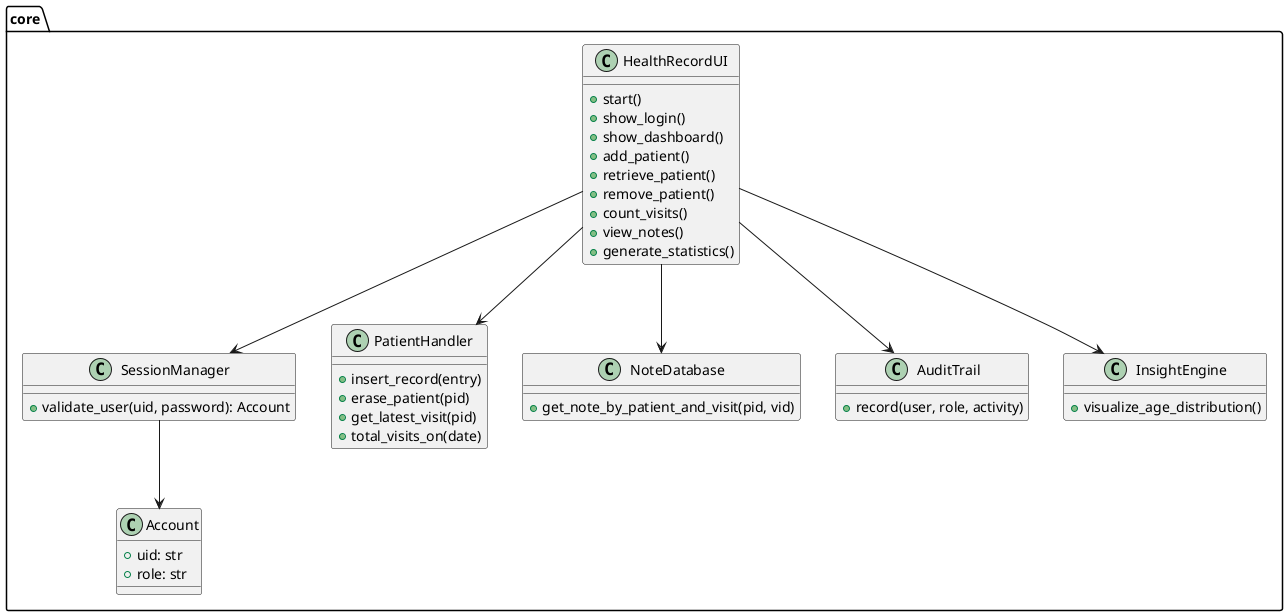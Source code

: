 @startuml

package "core" {

  class SessionManager {
    +validate_user(uid, password): Account
  }

  class Account {
    +uid: str
    +role: str
  }

  class PatientHandler {
    +insert_record(entry)
    +erase_patient(pid)
    +get_latest_visit(pid)
    +total_visits_on(date)
  }

  class NoteDatabase {
    +get_note_by_patient_and_visit(pid, vid)
  }

  class AuditTrail {
    +record(user, role, activity)
  }

  class InsightEngine {
    +visualize_age_distribution()
  }

  class HealthRecordUI {
    +start()
    +show_login()
    +show_dashboard()
    +add_patient()
    +retrieve_patient()
    +remove_patient()
    +count_visits()
    +view_notes()
    +generate_statistics()
  }

  HealthRecordUI --> SessionManager
  HealthRecordUI --> PatientHandler
  HealthRecordUI --> NoteDatabase
  HealthRecordUI --> AuditTrail
  HealthRecordUI --> InsightEngine
  SessionManager --> Account
}

@enduml
